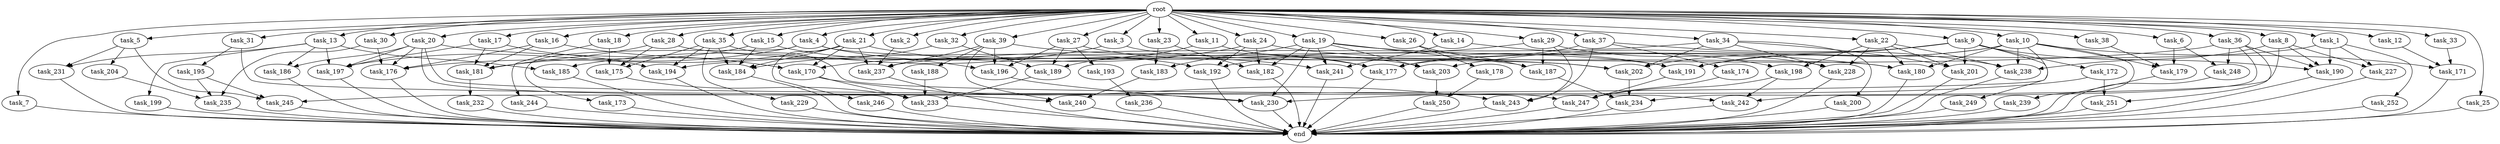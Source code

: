 digraph G {
  task_189 [size="13829794693.120001"];
  task_240 [size="13142599925.760000"];
  task_15 [size="10.240000"];
  task_229 [size="1374389534.720000"];
  task_175 [size="9964324126.719999"];
  task_9 [size="10.240000"];
  task_183 [size="10737418240.000000"];
  task_4 [size="10.240000"];
  task_179 [size="15891378995.200001"];
  task_20 [size="10.240000"];
  task_245 [size="13056700579.840000"];
  task_13 [size="10.240000"];
  task_14 [size="10.240000"];
  task_174 [size="6957847019.520000"];
  task_3 [size="10.240000"];
  task_200 [size="3092376453.120000"];
  task_204 [size="8589934592.000000"];
  task_192 [size="17523466567.680000"];
  task_5 [size="10.240000"];
  task_236 [size="6957847019.520000"];
  task_185 [size="1116691496.960000"];
  task_231 [size="8933531975.680000"];
  task_26 [size="10.240000"];
  task_28 [size="10.240000"];
  task_19 [size="10.240000"];
  task_203 [size="14860586844.160000"];
  task_233 [size="14602888806.400000"];
  task_2 [size="10.240000"];
  task_186 [size="4552665333.760000"];
  task_172 [size="773094113.280000"];
  task_251 [size="8332236554.240000"];
  task_7 [size="10.240000"];
  task_176 [size="11166914969.600000"];
  task_199 [size="343597383.680000"];
  task_190 [size="11252814315.520000"];
  task_201 [size="6957847019.520000"];
  task_36 [size="10.240000"];
  task_31 [size="10.240000"];
  task_188 [size="343597383.680000"];
  task_232 [size="3092376453.120000"];
  task_191 [size="15547781611.520000"];
  task_23 [size="10.240000"];
  task_194 [size="9706626088.960001"];
  task_238 [size="15290083573.760000"];
  task_16 [size="10.240000"];
  task_237 [size="7902739824.640000"];
  task_29 [size="10.240000"];
  task_1 [size="10.240000"];
  task_197 [size="14516989460.480000"];
  task_195 [size="4209067950.080000"];
  task_173 [size="8589934592.000000"];
  task_246 [size="1374389534.720000"];
  task_180 [size="23364622090.240002"];
  task_171 [size="12455405158.400000"];
  task_198 [size="5239860101.120000"];
  task_184 [size="12713103196.160000"];
  task_244 [size="5497558138.880000"];
  task_24 [size="10.240000"];
  task_18 [size="10.240000"];
  task_243 [size="15891378995.200001"];
  task_249 [size="773094113.280000"];
  task_242 [size="7129645711.360001"];
  task_170 [size="11338713661.440001"];
  task_32 [size="10.240000"];
  task_12 [size="10.240000"];
  task_230 [size="22763326668.799999"];
  task_22 [size="10.240000"];
  task_248 [size="15547781611.520000"];
  task_181 [size="14431090114.559999"];
  task_21 [size="10.240000"];
  task_177 [size="15633680957.440001"];
  task_193 [size="5497558138.880000"];
  task_30 [size="10.240000"];
  task_39 [size="10.240000"];
  task_8 [size="10.240000"];
  task_34 [size="10.240000"];
  root [size="0.000000"];
  task_17 [size="10.240000"];
  task_25 [size="10.240000"];
  end [size="0.000000"];
  task_202 [size="11166914969.600000"];
  task_10 [size="10.240000"];
  task_27 [size="10.240000"];
  task_182 [size="19327352832.000000"];
  task_6 [size="10.240000"];
  task_37 [size="10.240000"];
  task_35 [size="10.240000"];
  task_33 [size="10.240000"];
  task_241 [size="12111807774.719999"];
  task_239 [size="3092376453.120000"];
  task_228 [size="6528350289.920000"];
  task_38 [size="10.240000"];
  task_234 [size="16320875724.800001"];
  task_196 [size="14431090114.559999"];
  task_247 [size="13314398617.600000"];
  task_187 [size="10307921510.400000"];
  task_11 [size="10.240000"];
  task_227 [size="3521873182.720000"];
  task_250 [size="9363028705.280001"];
  task_252 [size="1374389534.720000"];
  task_178 [size="1374389534.720000"];
  task_235 [size="7730941132.800000"];

  task_189 -> task_233 [size="301989888.000000"];
  task_240 -> end [size="1.000000"];
  task_15 -> task_181 [size="838860800.000000"];
  task_15 -> task_184 [size="838860800.000000"];
  task_15 -> task_196 [size="838860800.000000"];
  task_229 -> end [size="1.000000"];
  task_175 -> task_233 [size="75497472.000000"];
  task_9 -> task_249 [size="75497472.000000"];
  task_9 -> task_191 [size="75497472.000000"];
  task_9 -> task_172 [size="75497472.000000"];
  task_9 -> task_203 [size="75497472.000000"];
  task_9 -> task_201 [size="75497472.000000"];
  task_9 -> task_190 [size="75497472.000000"];
  task_183 -> task_240 [size="838860800.000000"];
  task_4 -> task_197 [size="838860800.000000"];
  task_4 -> task_180 [size="838860800.000000"];
  task_4 -> task_192 [size="838860800.000000"];
  task_4 -> task_173 [size="838860800.000000"];
  task_179 -> end [size="1.000000"];
  task_20 -> task_197 [size="411041792.000000"];
  task_20 -> task_202 [size="411041792.000000"];
  task_20 -> task_240 [size="411041792.000000"];
  task_20 -> task_176 [size="411041792.000000"];
  task_20 -> task_242 [size="411041792.000000"];
  task_20 -> task_186 [size="411041792.000000"];
  task_245 -> end [size="1.000000"];
  task_13 -> task_197 [size="33554432.000000"];
  task_13 -> task_186 [size="33554432.000000"];
  task_13 -> task_199 [size="33554432.000000"];
  task_13 -> task_231 [size="33554432.000000"];
  task_13 -> task_185 [size="33554432.000000"];
  task_14 -> task_198 [size="209715200.000000"];
  task_14 -> task_241 [size="209715200.000000"];
  task_174 -> task_247 [size="411041792.000000"];
  task_3 -> task_202 [size="75497472.000000"];
  task_3 -> task_185 [size="75497472.000000"];
  task_200 -> end [size="1.000000"];
  task_204 -> task_235 [size="209715200.000000"];
  task_192 -> end [size="1.000000"];
  task_5 -> task_231 [size="838860800.000000"];
  task_5 -> task_204 [size="838860800.000000"];
  task_5 -> task_245 [size="838860800.000000"];
  task_236 -> end [size="1.000000"];
  task_185 -> end [size="1.000000"];
  task_231 -> end [size="1.000000"];
  task_26 -> task_178 [size="134217728.000000"];
  task_26 -> task_187 [size="134217728.000000"];
  task_28 -> task_181 [size="301989888.000000"];
  task_28 -> task_191 [size="301989888.000000"];
  task_28 -> task_175 [size="301989888.000000"];
  task_19 -> task_183 [size="838860800.000000"];
  task_19 -> task_182 [size="838860800.000000"];
  task_19 -> task_230 [size="838860800.000000"];
  task_19 -> task_203 [size="838860800.000000"];
  task_19 -> task_180 [size="838860800.000000"];
  task_19 -> task_241 [size="838860800.000000"];
  task_19 -> task_187 [size="838860800.000000"];
  task_203 -> task_250 [size="838860800.000000"];
  task_233 -> end [size="1.000000"];
  task_2 -> task_237 [size="301989888.000000"];
  task_186 -> end [size="1.000000"];
  task_172 -> task_230 [size="134217728.000000"];
  task_172 -> task_251 [size="134217728.000000"];
  task_251 -> end [size="1.000000"];
  task_7 -> end [size="1.000000"];
  task_176 -> end [size="1.000000"];
  task_199 -> end [size="1.000000"];
  task_190 -> end [size="1.000000"];
  task_201 -> end [size="1.000000"];
  task_36 -> task_234 [size="679477248.000000"];
  task_36 -> task_190 [size="679477248.000000"];
  task_36 -> task_194 [size="679477248.000000"];
  task_36 -> task_251 [size="679477248.000000"];
  task_36 -> task_248 [size="679477248.000000"];
  task_31 -> task_195 [size="411041792.000000"];
  task_31 -> task_230 [size="411041792.000000"];
  task_188 -> task_233 [size="209715200.000000"];
  task_232 -> end [size="1.000000"];
  task_191 -> task_247 [size="679477248.000000"];
  task_23 -> task_183 [size="209715200.000000"];
  task_23 -> task_182 [size="209715200.000000"];
  task_194 -> end [size="1.000000"];
  task_238 -> end [size="1.000000"];
  task_16 -> task_176 [size="134217728.000000"];
  task_16 -> task_170 [size="134217728.000000"];
  task_16 -> task_181 [size="134217728.000000"];
  task_237 -> end [size="1.000000"];
  task_29 -> task_243 [size="33554432.000000"];
  task_29 -> task_192 [size="33554432.000000"];
  task_29 -> task_228 [size="33554432.000000"];
  task_29 -> task_187 [size="33554432.000000"];
  task_1 -> task_252 [size="134217728.000000"];
  task_1 -> task_190 [size="134217728.000000"];
  task_1 -> task_227 [size="134217728.000000"];
  task_1 -> task_177 [size="134217728.000000"];
  task_197 -> end [size="1.000000"];
  task_195 -> task_235 [size="134217728.000000"];
  task_195 -> task_245 [size="134217728.000000"];
  task_173 -> end [size="1.000000"];
  task_246 -> end [size="1.000000"];
  task_180 -> end [size="1.000000"];
  task_171 -> end [size="1.000000"];
  task_198 -> task_242 [size="75497472.000000"];
  task_198 -> task_247 [size="75497472.000000"];
  task_184 -> end [size="1.000000"];
  task_244 -> end [size="1.000000"];
  task_24 -> task_182 [size="838860800.000000"];
  task_24 -> task_192 [size="838860800.000000"];
  task_24 -> task_191 [size="838860800.000000"];
  task_24 -> task_170 [size="838860800.000000"];
  task_18 -> task_244 [size="536870912.000000"];
  task_18 -> task_175 [size="536870912.000000"];
  task_243 -> end [size="1.000000"];
  task_249 -> end [size="1.000000"];
  task_242 -> end [size="1.000000"];
  task_170 -> task_243 [size="838860800.000000"];
  task_170 -> task_233 [size="838860800.000000"];
  task_32 -> task_189 [size="134217728.000000"];
  task_32 -> task_184 [size="134217728.000000"];
  task_12 -> task_171 [size="75497472.000000"];
  task_230 -> end [size="1.000000"];
  task_22 -> task_198 [size="301989888.000000"];
  task_22 -> task_180 [size="301989888.000000"];
  task_22 -> task_228 [size="301989888.000000"];
  task_22 -> task_238 [size="301989888.000000"];
  task_22 -> task_201 [size="301989888.000000"];
  task_248 -> end [size="1.000000"];
  task_181 -> task_232 [size="301989888.000000"];
  task_21 -> task_246 [size="134217728.000000"];
  task_21 -> task_237 [size="134217728.000000"];
  task_21 -> task_184 [size="134217728.000000"];
  task_21 -> task_176 [size="134217728.000000"];
  task_21 -> task_241 [size="134217728.000000"];
  task_21 -> task_170 [size="134217728.000000"];
  task_177 -> end [size="1.000000"];
  task_193 -> task_236 [size="679477248.000000"];
  task_30 -> task_176 [size="411041792.000000"];
  task_30 -> task_235 [size="411041792.000000"];
  task_39 -> task_188 [size="33554432.000000"];
  task_39 -> task_196 [size="33554432.000000"];
  task_39 -> task_177 [size="33554432.000000"];
  task_39 -> task_237 [size="33554432.000000"];
  task_39 -> task_240 [size="33554432.000000"];
  task_8 -> task_190 [size="209715200.000000"];
  task_8 -> task_227 [size="209715200.000000"];
  task_8 -> task_242 [size="209715200.000000"];
  task_8 -> task_238 [size="209715200.000000"];
  task_34 -> task_202 [size="301989888.000000"];
  task_34 -> task_201 [size="301989888.000000"];
  task_34 -> task_228 [size="301989888.000000"];
  task_34 -> task_237 [size="301989888.000000"];
  task_34 -> task_200 [size="301989888.000000"];
  root -> task_39 [size="1.000000"];
  root -> task_26 [size="1.000000"];
  root -> task_8 [size="1.000000"];
  root -> task_34 [size="1.000000"];
  root -> task_28 [size="1.000000"];
  root -> task_15 [size="1.000000"];
  root -> task_29 [size="1.000000"];
  root -> task_17 [size="1.000000"];
  root -> task_9 [size="1.000000"];
  root -> task_6 [size="1.000000"];
  root -> task_2 [size="1.000000"];
  root -> task_10 [size="1.000000"];
  root -> task_27 [size="1.000000"];
  root -> task_7 [size="1.000000"];
  root -> task_4 [size="1.000000"];
  root -> task_24 [size="1.000000"];
  root -> task_25 [size="1.000000"];
  root -> task_18 [size="1.000000"];
  root -> task_20 [size="1.000000"];
  root -> task_35 [size="1.000000"];
  root -> task_13 [size="1.000000"];
  root -> task_31 [size="1.000000"];
  root -> task_14 [size="1.000000"];
  root -> task_1 [size="1.000000"];
  root -> task_23 [size="1.000000"];
  root -> task_11 [size="1.000000"];
  root -> task_3 [size="1.000000"];
  root -> task_37 [size="1.000000"];
  root -> task_32 [size="1.000000"];
  root -> task_5 [size="1.000000"];
  root -> task_12 [size="1.000000"];
  root -> task_38 [size="1.000000"];
  root -> task_22 [size="1.000000"];
  root -> task_19 [size="1.000000"];
  root -> task_33 [size="1.000000"];
  root -> task_36 [size="1.000000"];
  root -> task_21 [size="1.000000"];
  root -> task_16 [size="1.000000"];
  root -> task_30 [size="1.000000"];
  task_17 -> task_197 [size="134217728.000000"];
  task_17 -> task_181 [size="134217728.000000"];
  task_17 -> task_194 [size="134217728.000000"];
  task_25 -> end [size="1.000000"];
  task_202 -> task_234 [size="838860800.000000"];
  task_10 -> task_202 [size="301989888.000000"];
  task_10 -> task_239 [size="301989888.000000"];
  task_10 -> task_191 [size="301989888.000000"];
  task_10 -> task_180 [size="301989888.000000"];
  task_10 -> task_179 [size="301989888.000000"];
  task_10 -> task_171 [size="301989888.000000"];
  task_10 -> task_238 [size="301989888.000000"];
  task_10 -> task_245 [size="301989888.000000"];
  task_27 -> task_203 [size="536870912.000000"];
  task_27 -> task_189 [size="536870912.000000"];
  task_27 -> task_193 [size="536870912.000000"];
  task_27 -> task_196 [size="536870912.000000"];
  task_182 -> end [size="1.000000"];
  task_6 -> task_179 [size="838860800.000000"];
  task_6 -> task_248 [size="838860800.000000"];
  task_37 -> task_243 [size="679477248.000000"];
  task_37 -> task_177 [size="679477248.000000"];
  task_37 -> task_174 [size="679477248.000000"];
  task_37 -> task_238 [size="679477248.000000"];
  task_35 -> task_184 [size="134217728.000000"];
  task_35 -> task_229 [size="134217728.000000"];
  task_35 -> task_175 [size="134217728.000000"];
  task_35 -> task_247 [size="134217728.000000"];
  task_35 -> task_194 [size="134217728.000000"];
  task_33 -> task_171 [size="838860800.000000"];
  task_241 -> end [size="1.000000"];
  task_239 -> end [size="1.000000"];
  task_228 -> end [size="1.000000"];
  task_38 -> task_179 [size="411041792.000000"];
  task_234 -> end [size="1.000000"];
  task_196 -> task_230 [size="838860800.000000"];
  task_247 -> end [size="1.000000"];
  task_187 -> task_234 [size="75497472.000000"];
  task_11 -> task_189 [size="679477248.000000"];
  task_11 -> task_177 [size="679477248.000000"];
  task_227 -> end [size="1.000000"];
  task_250 -> end [size="1.000000"];
  task_252 -> end [size="1.000000"];
  task_178 -> task_250 [size="75497472.000000"];
  task_235 -> end [size="1.000000"];
}
